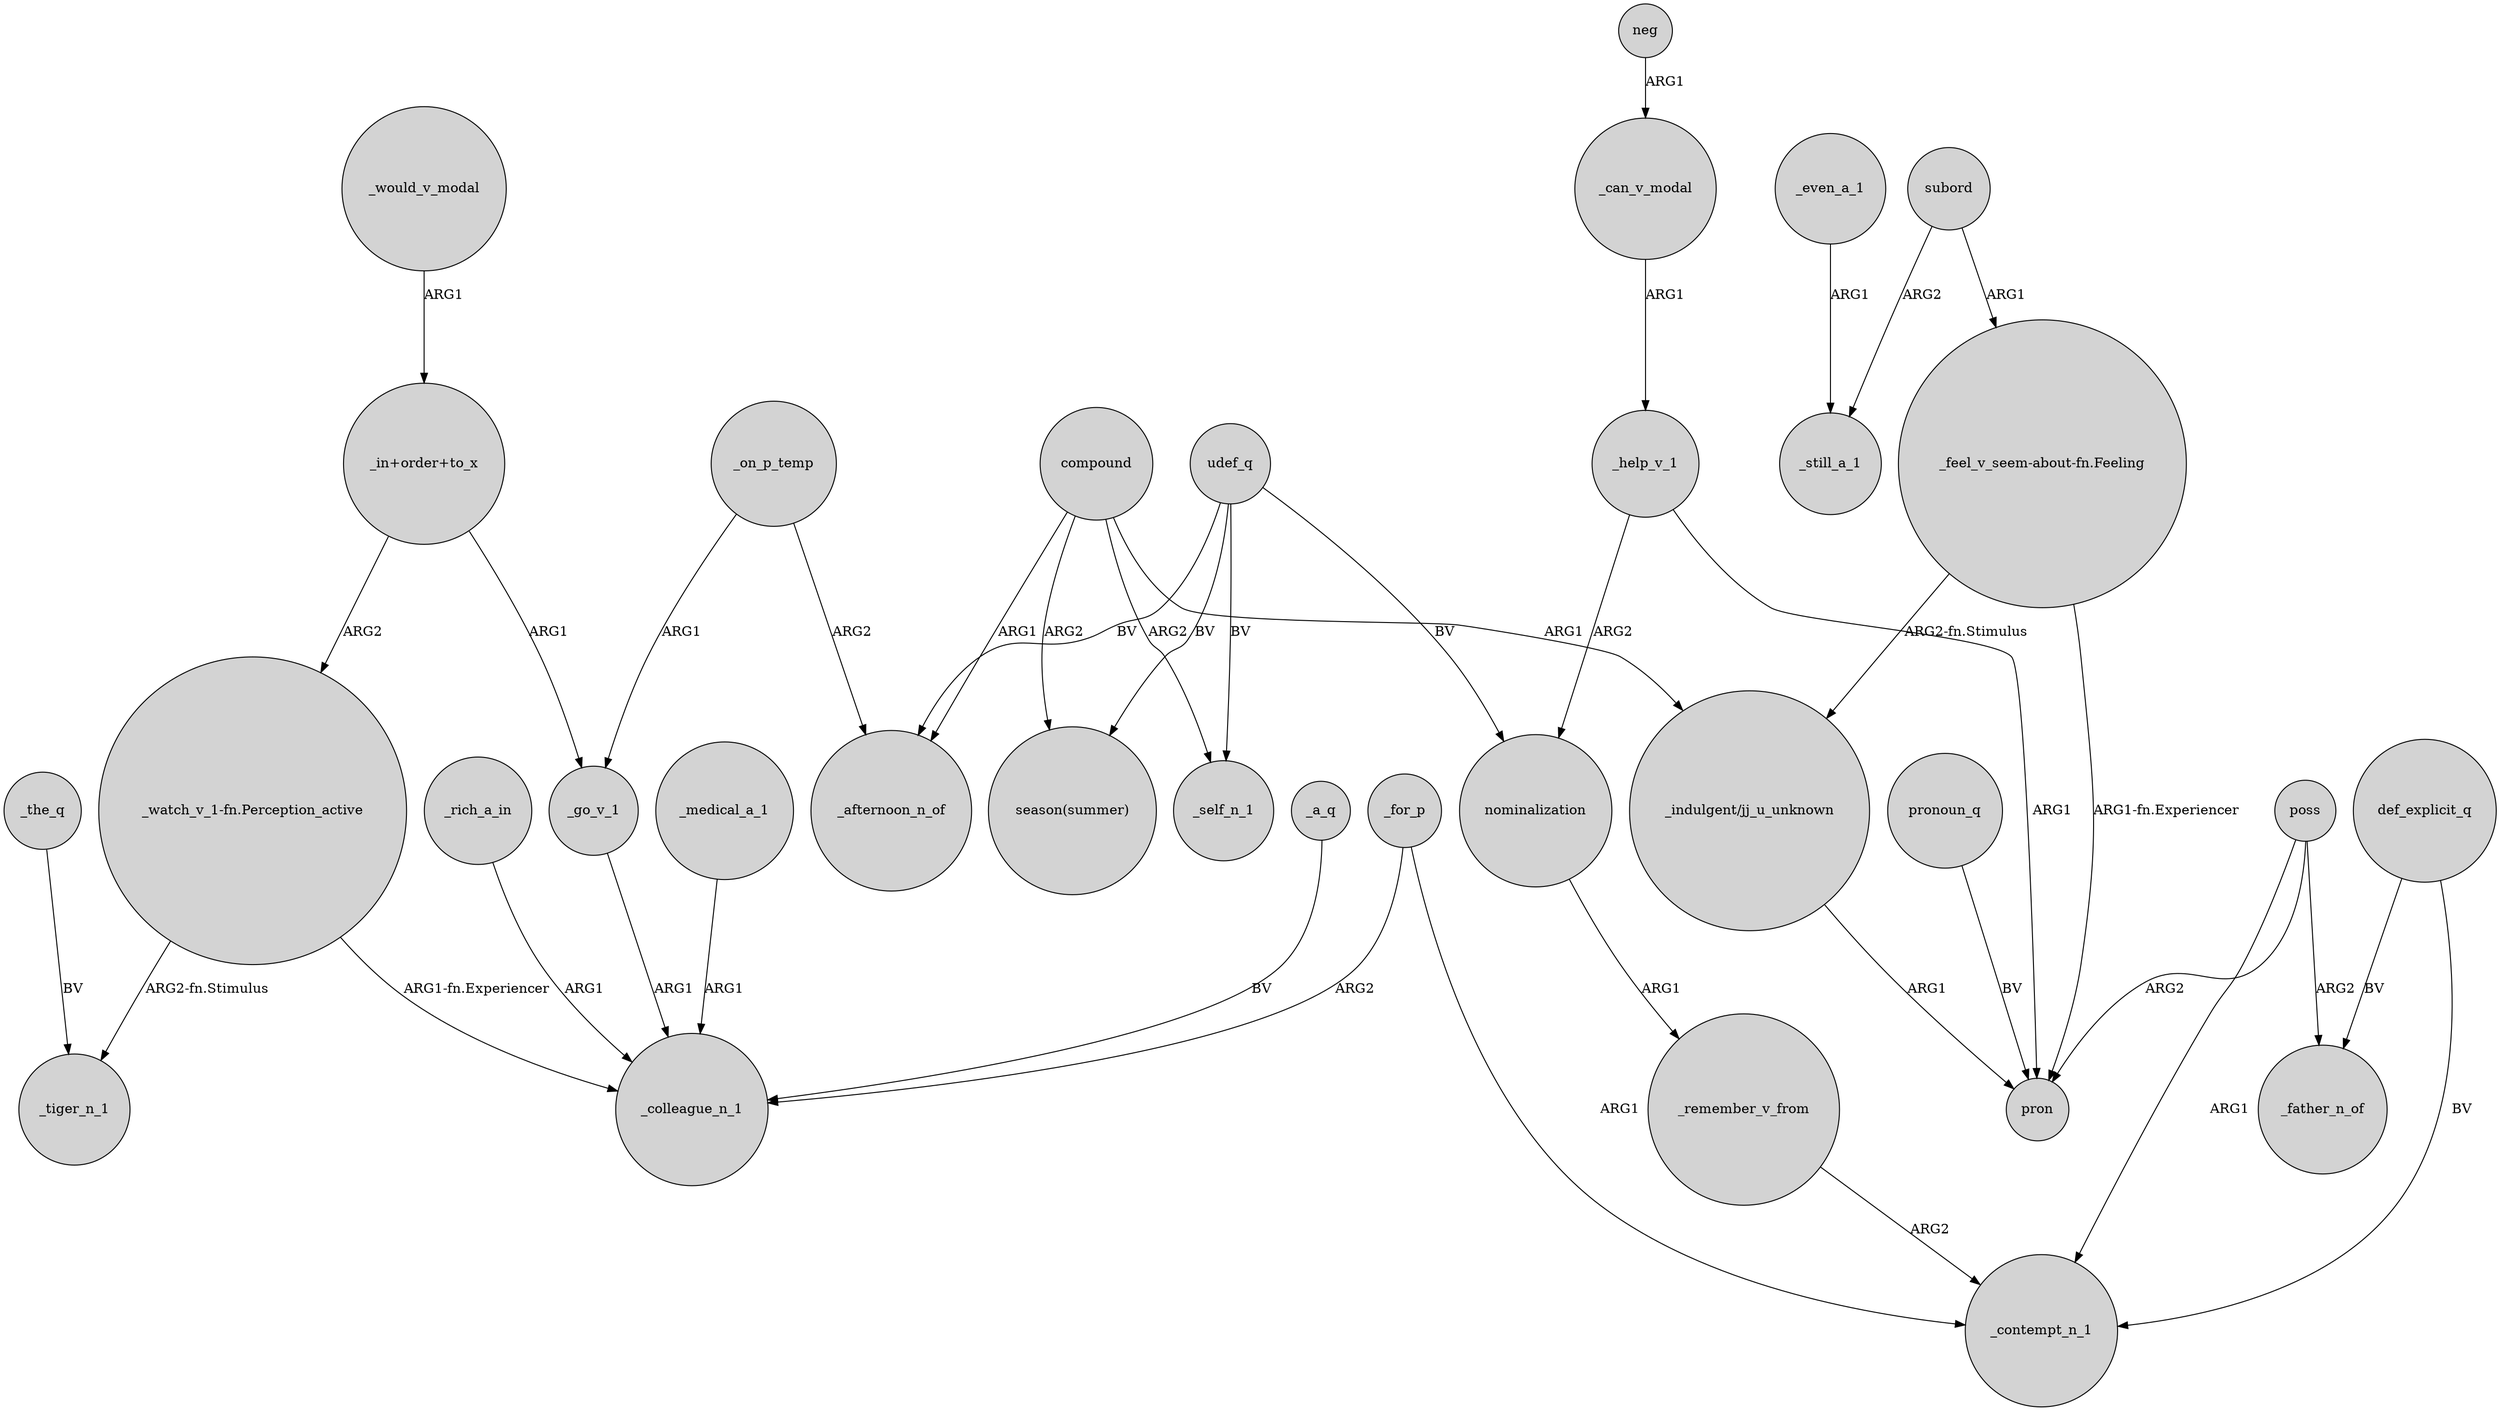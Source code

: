 digraph {
	node [shape=circle style=filled]
	"_watch_v_1-fn.Perception_active" -> _tiger_n_1 [label="ARG2-fn.Stimulus"]
	compound -> "season(summer)" [label=ARG2]
	udef_q -> _afternoon_n_of [label=BV]
	poss -> pron [label=ARG2]
	udef_q -> "season(summer)" [label=BV]
	_medical_a_1 -> _colleague_n_1 [label=ARG1]
	subord -> "_feel_v_seem-about-fn.Feeling" [label=ARG1]
	nominalization -> _remember_v_from [label=ARG1]
	"_indulgent/jj_u_unknown" -> pron [label=ARG1]
	_remember_v_from -> _contempt_n_1 [label=ARG2]
	_would_v_modal -> "_in+order+to_x" [label=ARG1]
	_help_v_1 -> pron [label=ARG1]
	_a_q -> _colleague_n_1 [label=BV]
	def_explicit_q -> _father_n_of [label=BV]
	_go_v_1 -> _colleague_n_1 [label=ARG1]
	subord -> _still_a_1 [label=ARG2]
	"_feel_v_seem-about-fn.Feeling" -> pron [label="ARG1-fn.Experiencer"]
	poss -> _contempt_n_1 [label=ARG1]
	compound -> "_indulgent/jj_u_unknown" [label=ARG1]
	pronoun_q -> pron [label=BV]
	"_in+order+to_x" -> "_watch_v_1-fn.Perception_active" [label=ARG2]
	_on_p_temp -> _afternoon_n_of [label=ARG2]
	_even_a_1 -> _still_a_1 [label=ARG1]
	"_in+order+to_x" -> _go_v_1 [label=ARG1]
	_help_v_1 -> nominalization [label=ARG2]
	_rich_a_in -> _colleague_n_1 [label=ARG1]
	compound -> _afternoon_n_of [label=ARG1]
	udef_q -> _self_n_1 [label=BV]
	udef_q -> nominalization [label=BV]
	compound -> _self_n_1 [label=ARG2]
	_for_p -> _contempt_n_1 [label=ARG1]
	"_watch_v_1-fn.Perception_active" -> _colleague_n_1 [label="ARG1-fn.Experiencer"]
	_on_p_temp -> _go_v_1 [label=ARG1]
	"_feel_v_seem-about-fn.Feeling" -> "_indulgent/jj_u_unknown" [label="ARG2-fn.Stimulus"]
	poss -> _father_n_of [label=ARG2]
	_for_p -> _colleague_n_1 [label=ARG2]
	_the_q -> _tiger_n_1 [label=BV]
	neg -> _can_v_modal [label=ARG1]
	def_explicit_q -> _contempt_n_1 [label=BV]
	_can_v_modal -> _help_v_1 [label=ARG1]
}
